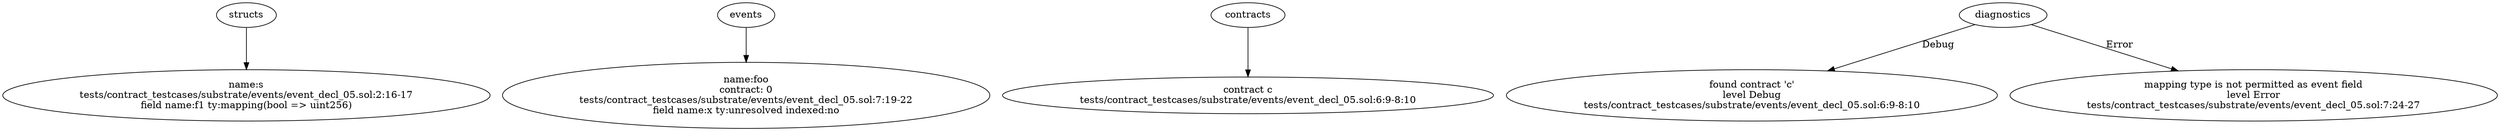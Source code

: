 strict digraph "tests/contract_testcases/substrate/events/event_decl_05.sol" {
	s [label="name:s\ntests/contract_testcases/substrate/events/event_decl_05.sol:2:16-17\nfield name:f1 ty:mapping(bool => uint256)"]
	foo [label="name:foo\ncontract: 0\ntests/contract_testcases/substrate/events/event_decl_05.sol:7:19-22\nfield name:x ty:unresolved indexed:no"]
	contract [label="contract c\ntests/contract_testcases/substrate/events/event_decl_05.sol:6:9-8:10"]
	diagnostic [label="found contract 'c'\nlevel Debug\ntests/contract_testcases/substrate/events/event_decl_05.sol:6:9-8:10"]
	diagnostic_9 [label="mapping type is not permitted as event field\nlevel Error\ntests/contract_testcases/substrate/events/event_decl_05.sol:7:24-27"]
	structs -> s
	events -> foo
	contracts -> contract
	diagnostics -> diagnostic [label="Debug"]
	diagnostics -> diagnostic_9 [label="Error"]
}
